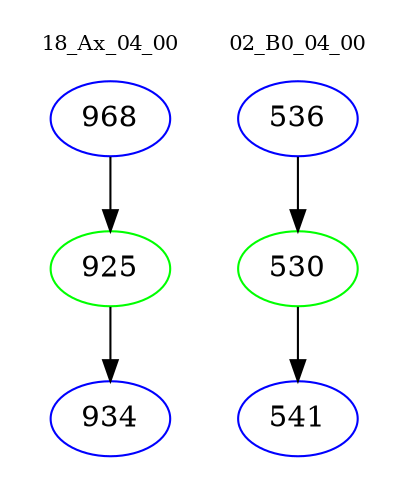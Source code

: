 digraph{
subgraph cluster_0 {
color = white
label = "18_Ax_04_00";
fontsize=10;
T0_968 [label="968", color="blue"]
T0_968 -> T0_925 [color="black"]
T0_925 [label="925", color="green"]
T0_925 -> T0_934 [color="black"]
T0_934 [label="934", color="blue"]
}
subgraph cluster_1 {
color = white
label = "02_B0_04_00";
fontsize=10;
T1_536 [label="536", color="blue"]
T1_536 -> T1_530 [color="black"]
T1_530 [label="530", color="green"]
T1_530 -> T1_541 [color="black"]
T1_541 [label="541", color="blue"]
}
}

